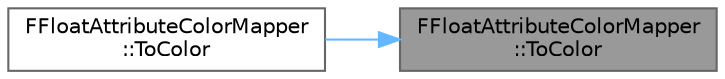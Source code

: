 digraph "FFloatAttributeColorMapper::ToColor"
{
 // INTERACTIVE_SVG=YES
 // LATEX_PDF_SIZE
  bgcolor="transparent";
  edge [fontname=Helvetica,fontsize=10,labelfontname=Helvetica,labelfontsize=10];
  node [fontname=Helvetica,fontsize=10,shape=box,height=0.2,width=0.4];
  rankdir="RL";
  Node1 [id="Node000001",label="FFloatAttributeColorMapper\l::ToColor",height=0.2,width=0.4,color="gray40", fillcolor="grey60", style="filled", fontcolor="black",tooltip=" "];
  Node1 -> Node2 [id="edge1_Node000001_Node000002",dir="back",color="steelblue1",style="solid",tooltip=" "];
  Node2 [id="Node000002",label="FFloatAttributeColorMapper\l::ToColor",height=0.2,width=0.4,color="grey40", fillcolor="white", style="filled",URL="$d1/d77/classFFloatAttributeColorMapper.html#a75d5b6052bda8254c389c5a51835a0ed",tooltip=" "];
}
